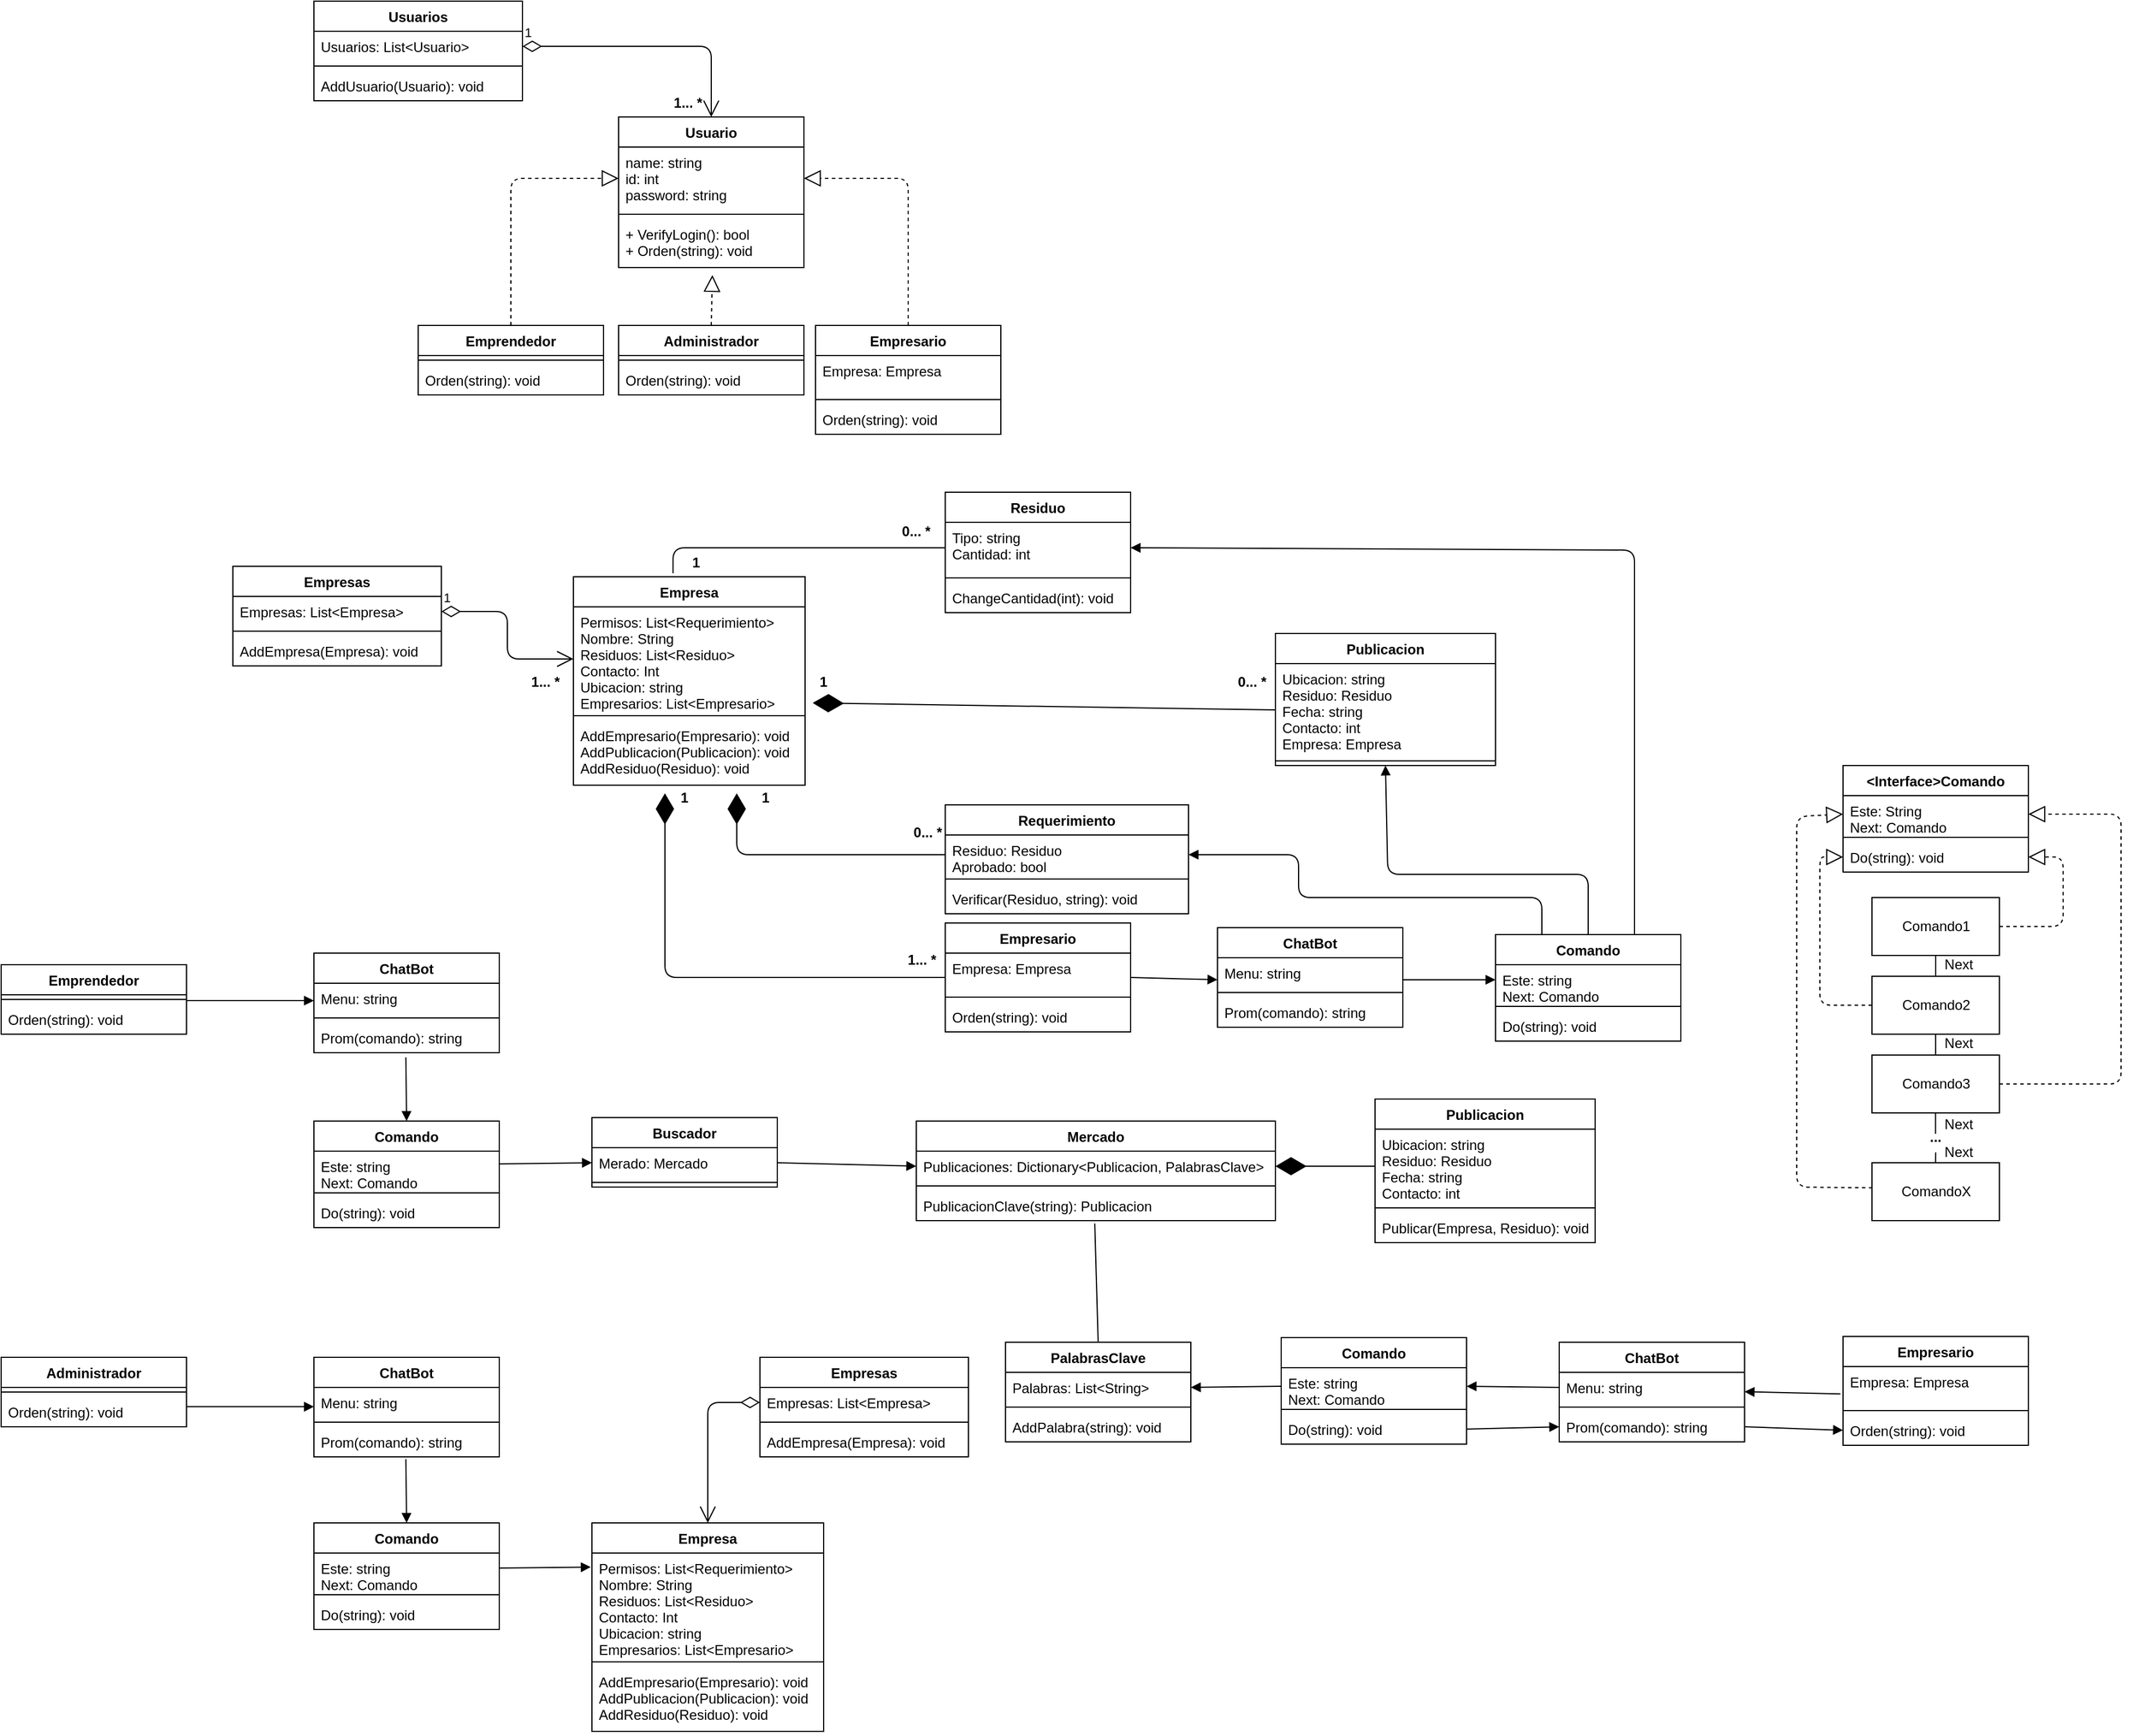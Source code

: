 <mxfile>
    <diagram id="tjDaMrP57I8unziG7F06" name="Page-1">
        <mxGraphModel dx="2770" dy="1593" grid="1" gridSize="10" guides="1" tooltips="1" connect="1" arrows="1" fold="1" page="1" pageScale="1" pageWidth="827" pageHeight="1169" math="0" shadow="0">
            <root>
                <mxCell id="0"/>
                <mxCell id="1" parent="0"/>
                <mxCell id="18" value="Empresa" style="swimlane;fontStyle=1;align=center;verticalAlign=top;childLayout=stackLayout;horizontal=1;startSize=26;horizontalStack=0;resizeParent=1;resizeParentMax=0;resizeLast=0;collapsible=1;marginBottom=0;" parent="1" vertex="1">
                    <mxGeometry x="454" y="523" width="200" height="180" as="geometry"/>
                </mxCell>
                <mxCell id="19" value="Permisos: List&lt;Requerimiento&gt;&#10;Nombre: String&#10;Residuos: List&lt;Residuo&gt;&#10;Contacto: Int&#10;Ubicacion: string&#10;Empresarios: List&lt;Empresario&gt;" style="text;strokeColor=none;fillColor=none;align=left;verticalAlign=top;spacingLeft=4;spacingRight=4;overflow=hidden;rotatable=0;points=[[0,0.5],[1,0.5]];portConstraint=eastwest;" parent="18" vertex="1">
                    <mxGeometry y="26" width="200" height="90" as="geometry"/>
                </mxCell>
                <mxCell id="20" value="" style="line;strokeWidth=1;fillColor=none;align=left;verticalAlign=middle;spacingTop=-1;spacingLeft=3;spacingRight=3;rotatable=0;labelPosition=right;points=[];portConstraint=eastwest;" parent="18" vertex="1">
                    <mxGeometry y="116" width="200" height="8" as="geometry"/>
                </mxCell>
                <mxCell id="21" value="AddEmpresario(Empresario): void&#10;AddPublicacion(Publicacion): void&#10;AddResiduo(Residuo): void" style="text;strokeColor=none;fillColor=none;align=left;verticalAlign=top;spacingLeft=4;spacingRight=4;overflow=hidden;rotatable=0;points=[[0,0.5],[1,0.5]];portConstraint=eastwest;" parent="18" vertex="1">
                    <mxGeometry y="124" width="200" height="56" as="geometry"/>
                </mxCell>
                <mxCell id="42" value="Residuo" style="swimlane;fontStyle=1;align=center;verticalAlign=top;childLayout=stackLayout;horizontal=1;startSize=26;horizontalStack=0;resizeParent=1;resizeParentMax=0;resizeLast=0;collapsible=1;marginBottom=0;" parent="1" vertex="1">
                    <mxGeometry x="775" y="450" width="160" height="104" as="geometry"/>
                </mxCell>
                <mxCell id="43" value="Tipo: string&#10;Cantidad: int" style="text;strokeColor=none;fillColor=none;align=left;verticalAlign=top;spacingLeft=4;spacingRight=4;overflow=hidden;rotatable=0;points=[[0,0.5],[1,0.5]];portConstraint=eastwest;" parent="42" vertex="1">
                    <mxGeometry y="26" width="160" height="44" as="geometry"/>
                </mxCell>
                <mxCell id="44" value="" style="line;strokeWidth=1;fillColor=none;align=left;verticalAlign=middle;spacingTop=-1;spacingLeft=3;spacingRight=3;rotatable=0;labelPosition=right;points=[];portConstraint=eastwest;" parent="42" vertex="1">
                    <mxGeometry y="70" width="160" height="8" as="geometry"/>
                </mxCell>
                <mxCell id="45" value="ChangeCantidad(int): void" style="text;strokeColor=none;fillColor=none;align=left;verticalAlign=top;spacingLeft=4;spacingRight=4;overflow=hidden;rotatable=0;points=[[0,0.5],[1,0.5]];portConstraint=eastwest;" parent="42" vertex="1">
                    <mxGeometry y="78" width="160" height="26" as="geometry"/>
                </mxCell>
                <mxCell id="46" value="Requerimiento" style="swimlane;fontStyle=1;align=center;verticalAlign=top;childLayout=stackLayout;horizontal=1;startSize=26;horizontalStack=0;resizeParent=1;resizeParentMax=0;resizeLast=0;collapsible=1;marginBottom=0;" parent="1" vertex="1">
                    <mxGeometry x="775" y="720" width="210" height="94" as="geometry"/>
                </mxCell>
                <mxCell id="47" value="Residuo: Residuo&#10;Aprobado: bool" style="text;strokeColor=none;fillColor=none;align=left;verticalAlign=top;spacingLeft=4;spacingRight=4;overflow=hidden;rotatable=0;points=[[0,0.5],[1,0.5]];portConstraint=eastwest;" parent="46" vertex="1">
                    <mxGeometry y="26" width="210" height="34" as="geometry"/>
                </mxCell>
                <mxCell id="48" value="" style="line;strokeWidth=1;fillColor=none;align=left;verticalAlign=middle;spacingTop=-1;spacingLeft=3;spacingRight=3;rotatable=0;labelPosition=right;points=[];portConstraint=eastwest;" parent="46" vertex="1">
                    <mxGeometry y="60" width="210" height="8" as="geometry"/>
                </mxCell>
                <mxCell id="49" value="Verificar(Residuo, string): void" style="text;strokeColor=none;fillColor=none;align=left;verticalAlign=top;spacingLeft=4;spacingRight=4;overflow=hidden;rotatable=0;points=[[0,0.5],[1,0.5]];portConstraint=eastwest;" parent="46" vertex="1">
                    <mxGeometry y="68" width="210" height="26" as="geometry"/>
                </mxCell>
                <mxCell id="50" value="Publicacion" style="swimlane;fontStyle=1;align=center;verticalAlign=top;childLayout=stackLayout;horizontal=1;startSize=26;horizontalStack=0;resizeParent=1;resizeParentMax=0;resizeLast=0;collapsible=1;marginBottom=0;" parent="1" vertex="1">
                    <mxGeometry x="1060" y="572" width="190" height="114" as="geometry"/>
                </mxCell>
                <mxCell id="51" value="Ubicacion: string&#10;Residuo: Residuo&#10;Fecha: string&#10;Contacto: int&#10;Empresa: Empresa" style="text;strokeColor=none;fillColor=none;align=left;verticalAlign=top;spacingLeft=4;spacingRight=4;overflow=hidden;rotatable=0;points=[[0,0.5],[1,0.5]];portConstraint=eastwest;" parent="50" vertex="1">
                    <mxGeometry y="26" width="190" height="80" as="geometry"/>
                </mxCell>
                <mxCell id="52" value="" style="line;strokeWidth=1;fillColor=none;align=left;verticalAlign=middle;spacingTop=-1;spacingLeft=3;spacingRight=3;rotatable=0;labelPosition=right;points=[];portConstraint=eastwest;" parent="50" vertex="1">
                    <mxGeometry y="106" width="190" height="8" as="geometry"/>
                </mxCell>
                <mxCell id="116" value="" style="endArrow=diamondThin;endFill=1;endSize=24;html=1;exitX=0;exitY=0.5;exitDx=0;exitDy=0;entryX=1.033;entryY=0.922;entryDx=0;entryDy=0;entryPerimeter=0;" parent="1" source="51" edge="1" target="19">
                    <mxGeometry width="160" relative="1" as="geometry">
                        <mxPoint x="380" y="720" as="sourcePoint"/>
                        <mxPoint x="650" y="632" as="targetPoint"/>
                    </mxGeometry>
                </mxCell>
                <mxCell id="120" value="0... *" style="text;align=center;fontStyle=1;verticalAlign=middle;spacingLeft=3;spacingRight=3;strokeColor=none;rotatable=0;points=[[0,0.5],[1,0.5]];portConstraint=eastwest;" parent="1" vertex="1">
                    <mxGeometry x="710" y="470" width="80" height="26" as="geometry"/>
                </mxCell>
                <mxCell id="123" value="" style="endArrow=diamondThin;endFill=1;endSize=24;html=1;exitX=0;exitY=0.5;exitDx=0;exitDy=0;" parent="1" edge="1">
                    <mxGeometry width="160" relative="1" as="geometry">
                        <mxPoint x="775" y="869" as="sourcePoint"/>
                        <mxPoint x="533" y="710" as="targetPoint"/>
                        <Array as="points">
                            <mxPoint x="533" y="869"/>
                        </Array>
                    </mxGeometry>
                </mxCell>
                <mxCell id="124" value="1... *" style="text;align=center;fontStyle=1;verticalAlign=middle;spacingLeft=3;spacingRight=3;strokeColor=none;rotatable=0;points=[[0,0.5],[1,0.5]];portConstraint=eastwest;" parent="1" vertex="1">
                    <mxGeometry x="715" y="840" width="80" height="26" as="geometry"/>
                </mxCell>
                <mxCell id="125" value="1" style="text;align=center;fontStyle=1;verticalAlign=middle;spacingLeft=3;spacingRight=3;strokeColor=none;rotatable=0;points=[[0,0.5],[1,0.5]];portConstraint=eastwest;" parent="1" vertex="1">
                    <mxGeometry x="510" y="700" width="80" height="26" as="geometry"/>
                </mxCell>
                <mxCell id="127" value="" style="endArrow=diamondThin;endFill=1;endSize=24;html=1;exitX=0;exitY=0.5;exitDx=0;exitDy=0;" parent="1" source="47" edge="1">
                    <mxGeometry width="160" relative="1" as="geometry">
                        <mxPoint x="762.5" y="766.58" as="sourcePoint"/>
                        <mxPoint x="595" y="710" as="targetPoint"/>
                        <Array as="points">
                            <mxPoint x="595" y="763"/>
                        </Array>
                    </mxGeometry>
                </mxCell>
                <mxCell id="129" value="1" style="text;align=center;fontStyle=1;verticalAlign=middle;spacingLeft=3;spacingRight=3;strokeColor=none;rotatable=0;points=[[0,0.5],[1,0.5]];portConstraint=eastwest;" parent="1" vertex="1">
                    <mxGeometry x="630" y="600" width="80" height="26" as="geometry"/>
                </mxCell>
                <mxCell id="130" value="1" style="text;align=center;fontStyle=1;verticalAlign=middle;spacingLeft=3;spacingRight=3;strokeColor=none;rotatable=0;points=[[0,0.5],[1,0.5]];portConstraint=eastwest;" parent="1" vertex="1">
                    <mxGeometry x="580" y="700" width="80" height="26" as="geometry"/>
                </mxCell>
                <mxCell id="131" value="0... *" style="text;align=center;fontStyle=1;verticalAlign=middle;spacingLeft=3;spacingRight=3;strokeColor=none;rotatable=0;points=[[0,0.5],[1,0.5]];portConstraint=eastwest;" parent="1" vertex="1">
                    <mxGeometry x="1000" y="600" width="80" height="26" as="geometry"/>
                </mxCell>
                <mxCell id="132" value="0... *" style="text;align=center;fontStyle=1;verticalAlign=middle;spacingLeft=3;spacingRight=3;strokeColor=none;rotatable=0;points=[[0,0.5],[1,0.5]];portConstraint=eastwest;" parent="1" vertex="1">
                    <mxGeometry x="720" y="730" width="80" height="26" as="geometry"/>
                </mxCell>
                <mxCell id="133" value="" style="endArrow=none;html=1;entryX=0;entryY=0.5;entryDx=0;entryDy=0;" parent="1" target="43" edge="1">
                    <mxGeometry width="50" height="50" relative="1" as="geometry">
                        <mxPoint x="540" y="520" as="sourcePoint"/>
                        <mxPoint x="600" y="500" as="targetPoint"/>
                        <Array as="points">
                            <mxPoint x="540" y="498"/>
                        </Array>
                    </mxGeometry>
                </mxCell>
                <mxCell id="134" value="1" style="text;align=center;fontStyle=1;verticalAlign=middle;spacingLeft=3;spacingRight=3;strokeColor=none;rotatable=0;points=[[0,0.5],[1,0.5]];portConstraint=eastwest;" parent="1" vertex="1">
                    <mxGeometry x="520" y="497" width="80" height="26" as="geometry"/>
                </mxCell>
                <mxCell id="135" value="Usuario" style="swimlane;fontStyle=1;align=center;verticalAlign=top;childLayout=stackLayout;horizontal=1;startSize=26;horizontalStack=0;resizeParent=1;resizeParentMax=0;resizeLast=0;collapsible=1;marginBottom=0;" parent="1" vertex="1">
                    <mxGeometry x="493" y="126" width="160" height="130" as="geometry"/>
                </mxCell>
                <mxCell id="136" value="name: string&#10;id: int&#10;password: string&#10;" style="text;strokeColor=none;fillColor=none;align=left;verticalAlign=top;spacingLeft=4;spacingRight=4;overflow=hidden;rotatable=0;points=[[0,0.5],[1,0.5]];portConstraint=eastwest;" parent="135" vertex="1">
                    <mxGeometry y="26" width="160" height="54" as="geometry"/>
                </mxCell>
                <mxCell id="137" value="" style="line;strokeWidth=1;fillColor=none;align=left;verticalAlign=middle;spacingTop=-1;spacingLeft=3;spacingRight=3;rotatable=0;labelPosition=right;points=[];portConstraint=eastwest;" parent="135" vertex="1">
                    <mxGeometry y="80" width="160" height="8" as="geometry"/>
                </mxCell>
                <mxCell id="138" value="+ VerifyLogin(): bool&#10;+ Orden(string): void" style="text;strokeColor=none;fillColor=none;align=left;verticalAlign=top;spacingLeft=4;spacingRight=4;overflow=hidden;rotatable=0;points=[[0,0.5],[1,0.5]];portConstraint=eastwest;" parent="135" vertex="1">
                    <mxGeometry y="88" width="160" height="42" as="geometry"/>
                </mxCell>
                <mxCell id="147" value="" style="html=1;verticalAlign=bottom;endArrow=block;entryX=0;entryY=0.5;entryDx=0;entryDy=0;" parent="1" target="149" edge="1">
                    <mxGeometry width="80" relative="1" as="geometry">
                        <mxPoint x="390" y="1030" as="sourcePoint"/>
                        <mxPoint x="470" y="1030" as="targetPoint"/>
                    </mxGeometry>
                </mxCell>
                <mxCell id="148" value="Buscador" style="swimlane;fontStyle=1;align=center;verticalAlign=top;childLayout=stackLayout;horizontal=1;startSize=26;horizontalStack=0;resizeParent=1;resizeParentMax=0;resizeLast=0;collapsible=1;marginBottom=0;" parent="1" vertex="1">
                    <mxGeometry x="470" y="990" width="160" height="60" as="geometry"/>
                </mxCell>
                <mxCell id="149" value="Merado: Mercado" style="text;strokeColor=none;fillColor=none;align=left;verticalAlign=top;spacingLeft=4;spacingRight=4;overflow=hidden;rotatable=0;points=[[0,0.5],[1,0.5]];portConstraint=eastwest;" parent="148" vertex="1">
                    <mxGeometry y="26" width="160" height="26" as="geometry"/>
                </mxCell>
                <mxCell id="150" value="" style="line;strokeWidth=1;fillColor=none;align=left;verticalAlign=middle;spacingTop=-1;spacingLeft=3;spacingRight=3;rotatable=0;labelPosition=right;points=[];portConstraint=eastwest;" parent="148" vertex="1">
                    <mxGeometry y="52" width="160" height="8" as="geometry"/>
                </mxCell>
                <mxCell id="152" value="Mercado" style="swimlane;fontStyle=1;align=center;verticalAlign=top;childLayout=stackLayout;horizontal=1;startSize=26;horizontalStack=0;resizeParent=1;resizeParentMax=0;resizeLast=0;collapsible=1;marginBottom=0;" parent="1" vertex="1">
                    <mxGeometry x="750" y="993" width="310" height="86" as="geometry"/>
                </mxCell>
                <mxCell id="153" value="Publicaciones: Dictionary&lt;Publicacion, PalabrasClave&gt;" style="text;strokeColor=none;fillColor=none;align=left;verticalAlign=top;spacingLeft=4;spacingRight=4;overflow=hidden;rotatable=0;points=[[0,0.5],[1,0.5]];portConstraint=eastwest;" parent="152" vertex="1">
                    <mxGeometry y="26" width="310" height="26" as="geometry"/>
                </mxCell>
                <mxCell id="154" value="" style="line;strokeWidth=1;fillColor=none;align=left;verticalAlign=middle;spacingTop=-1;spacingLeft=3;spacingRight=3;rotatable=0;labelPosition=right;points=[];portConstraint=eastwest;" parent="152" vertex="1">
                    <mxGeometry y="52" width="310" height="8" as="geometry"/>
                </mxCell>
                <mxCell id="155" value="PublicacionClave(string): Publicacion" style="text;strokeColor=none;fillColor=none;align=left;verticalAlign=top;spacingLeft=4;spacingRight=4;overflow=hidden;rotatable=0;points=[[0,0.5],[1,0.5]];portConstraint=eastwest;" parent="152" vertex="1">
                    <mxGeometry y="60" width="310" height="26" as="geometry"/>
                </mxCell>
                <mxCell id="182" value="PalabrasClave" style="swimlane;fontStyle=1;align=center;verticalAlign=top;childLayout=stackLayout;horizontal=1;startSize=26;horizontalStack=0;resizeParent=1;resizeParentMax=0;resizeLast=0;collapsible=1;marginBottom=0;" parent="1" vertex="1">
                    <mxGeometry x="827" y="1184" width="160" height="86" as="geometry"/>
                </mxCell>
                <mxCell id="183" value="Palabras: List&lt;String&gt;" style="text;strokeColor=none;fillColor=none;align=left;verticalAlign=top;spacingLeft=4;spacingRight=4;overflow=hidden;rotatable=0;points=[[0,0.5],[1,0.5]];portConstraint=eastwest;" parent="182" vertex="1">
                    <mxGeometry y="26" width="160" height="26" as="geometry"/>
                </mxCell>
                <mxCell id="184" value="" style="line;strokeWidth=1;fillColor=none;align=left;verticalAlign=middle;spacingTop=-1;spacingLeft=3;spacingRight=3;rotatable=0;labelPosition=right;points=[];portConstraint=eastwest;" parent="182" vertex="1">
                    <mxGeometry y="52" width="160" height="8" as="geometry"/>
                </mxCell>
                <mxCell id="185" value="AddPalabra(string): void" style="text;strokeColor=none;fillColor=none;align=left;verticalAlign=top;spacingLeft=4;spacingRight=4;overflow=hidden;rotatable=0;points=[[0,0.5],[1,0.5]];portConstraint=eastwest;" parent="182" vertex="1">
                    <mxGeometry y="60" width="160" height="26" as="geometry"/>
                </mxCell>
                <mxCell id="186" value="Empresas" style="swimlane;fontStyle=1;align=center;verticalAlign=top;childLayout=stackLayout;horizontal=1;startSize=26;horizontalStack=0;resizeParent=1;resizeParentMax=0;resizeLast=0;collapsible=1;marginBottom=0;" parent="1" vertex="1">
                    <mxGeometry x="160" y="514" width="180" height="86" as="geometry"/>
                </mxCell>
                <mxCell id="187" value="Empresas: List&lt;Empresa&gt;" style="text;strokeColor=none;fillColor=none;align=left;verticalAlign=top;spacingLeft=4;spacingRight=4;overflow=hidden;rotatable=0;points=[[0,0.5],[1,0.5]];portConstraint=eastwest;" parent="186" vertex="1">
                    <mxGeometry y="26" width="180" height="26" as="geometry"/>
                </mxCell>
                <mxCell id="188" value="" style="line;strokeWidth=1;fillColor=none;align=left;verticalAlign=middle;spacingTop=-1;spacingLeft=3;spacingRight=3;rotatable=0;labelPosition=right;points=[];portConstraint=eastwest;" parent="186" vertex="1">
                    <mxGeometry y="52" width="180" height="8" as="geometry"/>
                </mxCell>
                <mxCell id="189" value="AddEmpresa(Empresa): void" style="text;strokeColor=none;fillColor=none;align=left;verticalAlign=top;spacingLeft=4;spacingRight=4;overflow=hidden;rotatable=0;points=[[0,0.5],[1,0.5]];portConstraint=eastwest;" parent="186" vertex="1">
                    <mxGeometry y="60" width="180" height="26" as="geometry"/>
                </mxCell>
                <mxCell id="190" value="" style="html=1;verticalAlign=bottom;endArrow=block;exitX=0.5;exitY=0;exitDx=0;exitDy=0;entryX=0.5;entryY=1;entryDx=0;entryDy=0;" parent="1" target="50" edge="1">
                    <mxGeometry width="80" relative="1" as="geometry">
                        <mxPoint x="1330" y="832" as="sourcePoint"/>
                        <mxPoint x="1157.09" y="700.99" as="targetPoint"/>
                        <Array as="points">
                            <mxPoint x="1330" y="780"/>
                            <mxPoint x="1157" y="780"/>
                        </Array>
                    </mxGeometry>
                </mxCell>
                <mxCell id="191" value="" style="html=1;verticalAlign=bottom;endArrow=block;exitX=1;exitY=0.5;exitDx=0;exitDy=0;entryX=0;entryY=0.5;entryDx=0;entryDy=0;" parent="1" edge="1">
                    <mxGeometry width="80" relative="1" as="geometry">
                        <mxPoint x="1170" y="871" as="sourcePoint"/>
                        <mxPoint x="1250" y="871" as="targetPoint"/>
                    </mxGeometry>
                </mxCell>
                <mxCell id="192" value="" style="html=1;verticalAlign=bottom;endArrow=block;exitX=1;exitY=0.5;exitDx=0;exitDy=0;entryX=0;entryY=0.5;entryDx=0;entryDy=0;" parent="1" edge="1">
                    <mxGeometry width="80" relative="1" as="geometry">
                        <mxPoint x="935.0" y="869" as="sourcePoint"/>
                        <mxPoint x="1010" y="871" as="targetPoint"/>
                    </mxGeometry>
                </mxCell>
                <mxCell id="193" value="" style="html=1;verticalAlign=bottom;endArrow=block;entryX=1;entryY=0.5;entryDx=0;entryDy=0;exitX=0.75;exitY=0;exitDx=0;exitDy=0;" parent="1" target="43" edge="1">
                    <mxGeometry width="80" relative="1" as="geometry">
                        <mxPoint x="1370" y="832" as="sourcePoint"/>
                        <mxPoint x="1040" y="480" as="targetPoint"/>
                        <Array as="points">
                            <mxPoint x="1370" y="500"/>
                        </Array>
                    </mxGeometry>
                </mxCell>
                <mxCell id="194" value="" style="html=1;verticalAlign=bottom;endArrow=block;entryX=0;entryY=0.5;entryDx=0;entryDy=0;exitX=1;exitY=0.5;exitDx=0;exitDy=0;" parent="1" source="149" target="153" edge="1">
                    <mxGeometry x="-0.08" y="17" width="80" relative="1" as="geometry">
                        <mxPoint x="550" y="1130" as="sourcePoint"/>
                        <mxPoint x="630" y="1130" as="targetPoint"/>
                        <mxPoint as="offset"/>
                    </mxGeometry>
                </mxCell>
                <mxCell id="198" value="" style="html=1;verticalAlign=bottom;endArrow=block;exitX=1;exitY=0.5;exitDx=0;exitDy=0;entryX=0;entryY=0.5;entryDx=0;entryDy=0;" parent="1" edge="1">
                    <mxGeometry width="80" relative="1" as="geometry">
                        <mxPoint x="120.0" y="889" as="sourcePoint"/>
                        <mxPoint x="230" y="889" as="targetPoint"/>
                    </mxGeometry>
                </mxCell>
                <mxCell id="199" value="" style="html=1;verticalAlign=bottom;endArrow=block;entryX=0.5;entryY=0;entryDx=0;entryDy=0;exitX=0.496;exitY=1.077;exitDx=0;exitDy=0;exitPerimeter=0;" parent="1" edge="1">
                    <mxGeometry width="80" relative="1" as="geometry">
                        <mxPoint x="309.36" y="938.002" as="sourcePoint"/>
                        <mxPoint x="310" y="993" as="targetPoint"/>
                    </mxGeometry>
                </mxCell>
                <mxCell id="201" value="" style="endArrow=none;html=1;entryX=0.497;entryY=1.095;entryDx=0;entryDy=0;entryPerimeter=0;exitX=0.5;exitY=0;exitDx=0;exitDy=0;" parent="1" source="182" target="155" edge="1">
                    <mxGeometry width="50" height="50" relative="1" as="geometry">
                        <mxPoint x="810" y="1160" as="sourcePoint"/>
                        <mxPoint x="860" y="1110" as="targetPoint"/>
                    </mxGeometry>
                </mxCell>
                <mxCell id="206" value="ChatBot" style="swimlane;fontStyle=1;align=center;verticalAlign=top;childLayout=stackLayout;horizontal=1;startSize=26;horizontalStack=0;resizeParent=1;resizeParentMax=0;resizeLast=0;collapsible=1;marginBottom=0;" parent="1" vertex="1">
                    <mxGeometry x="1305" y="1184" width="160" height="86" as="geometry"/>
                </mxCell>
                <mxCell id="207" value="Menu: string" style="text;strokeColor=none;fillColor=none;align=left;verticalAlign=top;spacingLeft=4;spacingRight=4;overflow=hidden;rotatable=0;points=[[0,0.5],[1,0.5]];portConstraint=eastwest;" parent="206" vertex="1">
                    <mxGeometry y="26" width="160" height="26" as="geometry"/>
                </mxCell>
                <mxCell id="208" value="" style="line;strokeWidth=1;fillColor=none;align=left;verticalAlign=middle;spacingTop=-1;spacingLeft=3;spacingRight=3;rotatable=0;labelPosition=right;points=[];portConstraint=eastwest;" parent="206" vertex="1">
                    <mxGeometry y="52" width="160" height="8" as="geometry"/>
                </mxCell>
                <mxCell id="209" value="Prom(comando): string" style="text;strokeColor=none;fillColor=none;align=left;verticalAlign=top;spacingLeft=4;spacingRight=4;overflow=hidden;rotatable=0;points=[[0,0.5],[1,0.5]];portConstraint=eastwest;" parent="206" vertex="1">
                    <mxGeometry y="60" width="160" height="26" as="geometry"/>
                </mxCell>
                <mxCell id="210" value="Comando" style="swimlane;fontStyle=1;align=center;verticalAlign=top;childLayout=stackLayout;horizontal=1;startSize=26;horizontalStack=0;resizeParent=1;resizeParentMax=0;resizeLast=0;collapsible=1;marginBottom=0;" parent="1" vertex="1">
                    <mxGeometry x="1065" y="1180" width="160" height="92" as="geometry"/>
                </mxCell>
                <mxCell id="211" value="Este: string&#10;Next: Comando" style="text;strokeColor=none;fillColor=none;align=left;verticalAlign=top;spacingLeft=4;spacingRight=4;overflow=hidden;rotatable=0;points=[[0,0.5],[1,0.5]];portConstraint=eastwest;" parent="210" vertex="1">
                    <mxGeometry y="26" width="160" height="32" as="geometry"/>
                </mxCell>
                <mxCell id="212" value="" style="line;strokeWidth=1;fillColor=none;align=left;verticalAlign=middle;spacingTop=-1;spacingLeft=3;spacingRight=3;rotatable=0;labelPosition=right;points=[];portConstraint=eastwest;" parent="210" vertex="1">
                    <mxGeometry y="58" width="160" height="8" as="geometry"/>
                </mxCell>
                <mxCell id="213" value="Do(string): void" style="text;strokeColor=none;fillColor=none;align=left;verticalAlign=top;spacingLeft=4;spacingRight=4;overflow=hidden;rotatable=0;points=[[0,0.5],[1,0.5]];portConstraint=eastwest;" parent="210" vertex="1">
                    <mxGeometry y="66" width="160" height="26" as="geometry"/>
                </mxCell>
                <mxCell id="214" value="" style="html=1;verticalAlign=bottom;endArrow=block;entryX=1;entryY=0.5;entryDx=0;entryDy=0;exitX=0;exitY=0.5;exitDx=0;exitDy=0;" parent="1" target="183" edge="1" source="211">
                    <mxGeometry width="80" relative="1" as="geometry">
                        <mxPoint x="1055" y="1223" as="sourcePoint"/>
                        <mxPoint x="1225" y="1080" as="targetPoint"/>
                    </mxGeometry>
                </mxCell>
                <mxCell id="215" value="Publicacion" style="swimlane;fontStyle=1;align=center;verticalAlign=top;childLayout=stackLayout;horizontal=1;startSize=26;horizontalStack=0;resizeParent=1;resizeParentMax=0;resizeLast=0;collapsible=1;marginBottom=0;" parent="1" vertex="1">
                    <mxGeometry x="1146" y="974" width="190" height="124" as="geometry"/>
                </mxCell>
                <mxCell id="216" value="Ubicacion: string&#10;Residuo: Residuo&#10;Fecha: string&#10;Contacto: int" style="text;strokeColor=none;fillColor=none;align=left;verticalAlign=top;spacingLeft=4;spacingRight=4;overflow=hidden;rotatable=0;points=[[0,0.5],[1,0.5]];portConstraint=eastwest;" parent="215" vertex="1">
                    <mxGeometry y="26" width="190" height="64" as="geometry"/>
                </mxCell>
                <mxCell id="217" value="" style="line;strokeWidth=1;fillColor=none;align=left;verticalAlign=middle;spacingTop=-1;spacingLeft=3;spacingRight=3;rotatable=0;labelPosition=right;points=[];portConstraint=eastwest;" parent="215" vertex="1">
                    <mxGeometry y="90" width="190" height="8" as="geometry"/>
                </mxCell>
                <mxCell id="218" value="Publicar(Empresa, Residuo): void" style="text;strokeColor=none;fillColor=none;align=left;verticalAlign=top;spacingLeft=4;spacingRight=4;overflow=hidden;rotatable=0;points=[[0,0.5],[1,0.5]];portConstraint=eastwest;" parent="215" vertex="1">
                    <mxGeometry y="98" width="190" height="26" as="geometry"/>
                </mxCell>
                <mxCell id="220" value="" style="endArrow=diamondThin;endFill=1;endSize=24;html=1;entryX=1;entryY=0.5;entryDx=0;entryDy=0;" parent="1" source="216" target="153" edge="1">
                    <mxGeometry width="160" relative="1" as="geometry">
                        <mxPoint x="1790" y="1072" as="sourcePoint"/>
                        <mxPoint x="1380" y="1072" as="targetPoint"/>
                    </mxGeometry>
                </mxCell>
                <mxCell id="223" value="" style="html=1;verticalAlign=bottom;endArrow=block;entryX=1;entryY=0.5;entryDx=0;entryDy=0;exitX=-0.014;exitY=0.696;exitDx=0;exitDy=0;exitPerimeter=0;" edge="1" parent="1" source="280">
                    <mxGeometry x="-0.067" y="23" width="80" relative="1" as="geometry">
                        <mxPoint x="1540" y="1226.71" as="sourcePoint"/>
                        <mxPoint x="1465" y="1226.71" as="targetPoint"/>
                        <mxPoint as="offset"/>
                    </mxGeometry>
                </mxCell>
                <mxCell id="224" value="Empresario" style="swimlane;fontStyle=1;align=center;verticalAlign=top;childLayout=stackLayout;horizontal=1;startSize=26;horizontalStack=0;resizeParent=1;resizeParentMax=0;resizeLast=0;collapsible=1;marginBottom=0;" vertex="1" parent="1">
                    <mxGeometry x="663" y="306" width="160" height="94" as="geometry">
                        <mxRectangle x="775" y="826" width="100" height="26" as="alternateBounds"/>
                    </mxGeometry>
                </mxCell>
                <mxCell id="225" value="Empresa: Empresa" style="text;strokeColor=none;fillColor=none;align=left;verticalAlign=top;spacingLeft=4;spacingRight=4;overflow=hidden;rotatable=0;points=[[0,0.5],[1,0.5]];portConstraint=eastwest;" vertex="1" parent="224">
                    <mxGeometry y="26" width="160" height="34" as="geometry"/>
                </mxCell>
                <mxCell id="226" value="" style="line;strokeWidth=1;fillColor=none;align=left;verticalAlign=middle;spacingTop=-1;spacingLeft=3;spacingRight=3;rotatable=0;labelPosition=right;points=[];portConstraint=eastwest;" vertex="1" parent="224">
                    <mxGeometry y="60" width="160" height="8" as="geometry"/>
                </mxCell>
                <mxCell id="227" value="Orden(string): void" style="text;strokeColor=none;fillColor=none;align=left;verticalAlign=top;spacingLeft=4;spacingRight=4;overflow=hidden;rotatable=0;points=[[0,0.5],[1,0.5]];portConstraint=eastwest;" vertex="1" parent="224">
                    <mxGeometry y="68" width="160" height="26" as="geometry"/>
                </mxCell>
                <mxCell id="228" value="Emprendedor" style="swimlane;fontStyle=1;align=center;verticalAlign=top;childLayout=stackLayout;horizontal=1;startSize=26;horizontalStack=0;resizeParent=1;resizeParentMax=0;resizeLast=0;collapsible=1;marginBottom=0;" vertex="1" parent="1">
                    <mxGeometry x="320" y="306" width="160" height="60" as="geometry"/>
                </mxCell>
                <mxCell id="230" value="" style="line;strokeWidth=1;fillColor=none;align=left;verticalAlign=middle;spacingTop=-1;spacingLeft=3;spacingRight=3;rotatable=0;labelPosition=right;points=[];portConstraint=eastwest;" vertex="1" parent="228">
                    <mxGeometry y="26" width="160" height="8" as="geometry"/>
                </mxCell>
                <mxCell id="231" value="Orden(string): void" style="text;strokeColor=none;fillColor=none;align=left;verticalAlign=top;spacingLeft=4;spacingRight=4;overflow=hidden;rotatable=0;points=[[0,0.5],[1,0.5]];portConstraint=eastwest;" vertex="1" parent="228">
                    <mxGeometry y="34" width="160" height="26" as="geometry"/>
                </mxCell>
                <mxCell id="232" value="Administrador" style="swimlane;fontStyle=1;align=center;verticalAlign=top;childLayout=stackLayout;horizontal=1;startSize=26;horizontalStack=0;resizeParent=1;resizeParentMax=0;resizeLast=0;collapsible=1;marginBottom=0;" vertex="1" parent="1">
                    <mxGeometry x="493" y="306" width="160" height="60" as="geometry"/>
                </mxCell>
                <mxCell id="234" value="" style="line;strokeWidth=1;fillColor=none;align=left;verticalAlign=middle;spacingTop=-1;spacingLeft=3;spacingRight=3;rotatable=0;labelPosition=right;points=[];portConstraint=eastwest;" vertex="1" parent="232">
                    <mxGeometry y="26" width="160" height="8" as="geometry"/>
                </mxCell>
                <mxCell id="235" value="Orden(string): void" style="text;strokeColor=none;fillColor=none;align=left;verticalAlign=top;spacingLeft=4;spacingRight=4;overflow=hidden;rotatable=0;points=[[0,0.5],[1,0.5]];portConstraint=eastwest;" vertex="1" parent="232">
                    <mxGeometry y="34" width="160" height="26" as="geometry"/>
                </mxCell>
                <mxCell id="236" value="" style="endArrow=block;dashed=1;endFill=0;endSize=12;html=1;entryX=0.506;entryY=1.154;entryDx=0;entryDy=0;entryPerimeter=0;exitX=0.5;exitY=0;exitDx=0;exitDy=0;" edge="1" parent="1" source="232" target="138">
                    <mxGeometry width="160" relative="1" as="geometry">
                        <mxPoint x="293" y="496" as="sourcePoint"/>
                        <mxPoint x="453" y="496" as="targetPoint"/>
                    </mxGeometry>
                </mxCell>
                <mxCell id="237" value="" style="endArrow=block;dashed=1;endFill=0;endSize=12;html=1;entryX=0;entryY=0.5;entryDx=0;entryDy=0;exitX=0.5;exitY=0;exitDx=0;exitDy=0;" edge="1" parent="1" source="228" target="136">
                    <mxGeometry width="160" relative="1" as="geometry">
                        <mxPoint x="363" y="496" as="sourcePoint"/>
                        <mxPoint x="523" y="496" as="targetPoint"/>
                        <Array as="points">
                            <mxPoint x="400" y="179"/>
                        </Array>
                    </mxGeometry>
                </mxCell>
                <mxCell id="238" value="" style="endArrow=block;dashed=1;endFill=0;endSize=12;html=1;exitX=0.5;exitY=0;exitDx=0;exitDy=0;entryX=1;entryY=0.5;entryDx=0;entryDy=0;" edge="1" parent="1" source="224" target="136">
                    <mxGeometry width="160" relative="1" as="geometry">
                        <mxPoint x="373" y="486" as="sourcePoint"/>
                        <mxPoint x="573" y="256" as="targetPoint"/>
                        <Array as="points">
                            <mxPoint x="743" y="179"/>
                        </Array>
                    </mxGeometry>
                </mxCell>
                <mxCell id="239" value="Usuarios" style="swimlane;fontStyle=1;align=center;verticalAlign=top;childLayout=stackLayout;horizontal=1;startSize=26;horizontalStack=0;resizeParent=1;resizeParentMax=0;resizeLast=0;collapsible=1;marginBottom=0;" vertex="1" parent="1">
                    <mxGeometry x="230" y="26" width="180" height="86" as="geometry"/>
                </mxCell>
                <mxCell id="240" value="Usuarios: List&lt;Usuario&gt;" style="text;strokeColor=none;fillColor=none;align=left;verticalAlign=top;spacingLeft=4;spacingRight=4;overflow=hidden;rotatable=0;points=[[0,0.5],[1,0.5]];portConstraint=eastwest;" vertex="1" parent="239">
                    <mxGeometry y="26" width="180" height="26" as="geometry"/>
                </mxCell>
                <mxCell id="241" value="" style="line;strokeWidth=1;fillColor=none;align=left;verticalAlign=middle;spacingTop=-1;spacingLeft=3;spacingRight=3;rotatable=0;labelPosition=right;points=[];portConstraint=eastwest;" vertex="1" parent="239">
                    <mxGeometry y="52" width="180" height="8" as="geometry"/>
                </mxCell>
                <mxCell id="242" value="AddUsuario(Usuario): void" style="text;strokeColor=none;fillColor=none;align=left;verticalAlign=top;spacingLeft=4;spacingRight=4;overflow=hidden;rotatable=0;points=[[0,0.5],[1,0.5]];portConstraint=eastwest;" vertex="1" parent="239">
                    <mxGeometry y="60" width="180" height="26" as="geometry"/>
                </mxCell>
                <mxCell id="244" value="" style="html=1;verticalAlign=bottom;endArrow=block;entryX=1;entryY=0.5;entryDx=0;entryDy=0;exitX=0;exitY=0.5;exitDx=0;exitDy=0;" edge="1" parent="1" source="207" target="211">
                    <mxGeometry width="80" relative="1" as="geometry">
                        <mxPoint x="1255" y="1300" as="sourcePoint"/>
                        <mxPoint x="1335" y="1300" as="targetPoint"/>
                    </mxGeometry>
                </mxCell>
                <mxCell id="245" value="" style="html=1;verticalAlign=bottom;endArrow=block;exitX=1;exitY=0.5;exitDx=0;exitDy=0;entryX=0;entryY=0.5;entryDx=0;entryDy=0;" edge="1" parent="1" source="213" target="209">
                    <mxGeometry width="80" relative="1" as="geometry">
                        <mxPoint x="1205" y="1310" as="sourcePoint"/>
                        <mxPoint x="1285" y="1310" as="targetPoint"/>
                    </mxGeometry>
                </mxCell>
                <mxCell id="246" value="&lt;Interface&gt;Comando" style="swimlane;fontStyle=1;align=center;verticalAlign=top;childLayout=stackLayout;horizontal=1;startSize=26;horizontalStack=0;resizeParent=1;resizeParentMax=0;resizeLast=0;collapsible=1;marginBottom=0;" vertex="1" parent="1">
                    <mxGeometry x="1550" y="686" width="160" height="92" as="geometry"/>
                </mxCell>
                <mxCell id="247" value="Este: String&#10;Next: Comando" style="text;strokeColor=none;fillColor=none;align=left;verticalAlign=top;spacingLeft=4;spacingRight=4;overflow=hidden;rotatable=0;points=[[0,0.5],[1,0.5]];portConstraint=eastwest;" vertex="1" parent="246">
                    <mxGeometry y="26" width="160" height="32" as="geometry"/>
                </mxCell>
                <mxCell id="248" value="" style="line;strokeWidth=1;fillColor=none;align=left;verticalAlign=middle;spacingTop=-1;spacingLeft=3;spacingRight=3;rotatable=0;labelPosition=right;points=[];portConstraint=eastwest;" vertex="1" parent="246">
                    <mxGeometry y="58" width="160" height="8" as="geometry"/>
                </mxCell>
                <mxCell id="249" value="Do(string): void" style="text;strokeColor=none;fillColor=none;align=left;verticalAlign=top;spacingLeft=4;spacingRight=4;overflow=hidden;rotatable=0;points=[[0,0.5],[1,0.5]];portConstraint=eastwest;" vertex="1" parent="246">
                    <mxGeometry y="66" width="160" height="26" as="geometry"/>
                </mxCell>
                <mxCell id="254" value="Comando1" style="html=1;" vertex="1" parent="1">
                    <mxGeometry x="1575" y="800" width="110" height="50" as="geometry"/>
                </mxCell>
                <mxCell id="255" value="Comando2" style="html=1;" vertex="1" parent="1">
                    <mxGeometry x="1575" y="868" width="110" height="50" as="geometry"/>
                </mxCell>
                <mxCell id="256" value="Comando3" style="html=1;" vertex="1" parent="1">
                    <mxGeometry x="1575" y="936" width="110" height="50" as="geometry"/>
                </mxCell>
                <mxCell id="257" value="..." style="text;align=center;fontStyle=1;verticalAlign=middle;spacingLeft=3;spacingRight=3;strokeColor=none;rotatable=0;points=[[0,0.5],[1,0.5]];portConstraint=eastwest;" vertex="1" parent="1">
                    <mxGeometry x="1590" y="993" width="80" height="26" as="geometry"/>
                </mxCell>
                <mxCell id="258" value="ComandoX" style="html=1;" vertex="1" parent="1">
                    <mxGeometry x="1575" y="1029" width="110" height="50" as="geometry"/>
                </mxCell>
                <mxCell id="259" value="" style="endArrow=block;dashed=1;endFill=0;endSize=12;html=1;entryX=0;entryY=0.5;entryDx=0;entryDy=0;exitX=0;exitY=0.5;exitDx=0;exitDy=0;" edge="1" parent="1" source="255" target="249">
                    <mxGeometry width="160" relative="1" as="geometry">
                        <mxPoint x="1450" y="980" as="sourcePoint"/>
                        <mxPoint x="1610" y="980" as="targetPoint"/>
                        <Array as="points">
                            <mxPoint x="1530" y="893"/>
                            <mxPoint x="1530" y="765"/>
                        </Array>
                    </mxGeometry>
                </mxCell>
                <mxCell id="260" value="" style="endArrow=block;dashed=1;endFill=0;endSize=12;html=1;entryX=0;entryY=0.5;entryDx=0;entryDy=0;exitX=0.003;exitY=0.433;exitDx=0;exitDy=0;exitPerimeter=0;" edge="1" parent="1" source="258" target="247">
                    <mxGeometry width="160" relative="1" as="geometry">
                        <mxPoint x="1565" y="1058" as="sourcePoint"/>
                        <mxPoint x="1540" y="930" as="targetPoint"/>
                        <Array as="points">
                            <mxPoint x="1510" y="1050"/>
                            <mxPoint x="1510" y="730"/>
                        </Array>
                    </mxGeometry>
                </mxCell>
                <mxCell id="261" value="" style="endArrow=block;dashed=1;endFill=0;endSize=12;html=1;exitX=1;exitY=0.5;exitDx=0;exitDy=0;entryX=1;entryY=0.5;entryDx=0;entryDy=0;" edge="1" parent="1" source="256" target="247">
                    <mxGeometry width="160" relative="1" as="geometry">
                        <mxPoint x="1730" y="890" as="sourcePoint"/>
                        <mxPoint x="1890" y="890" as="targetPoint"/>
                        <Array as="points">
                            <mxPoint x="1790" y="961"/>
                            <mxPoint x="1790" y="728"/>
                        </Array>
                    </mxGeometry>
                </mxCell>
                <mxCell id="262" value="" style="endArrow=block;dashed=1;endFill=0;endSize=12;html=1;exitX=1;exitY=0.5;exitDx=0;exitDy=0;entryX=1;entryY=0.5;entryDx=0;entryDy=0;" edge="1" parent="1" source="254" target="249">
                    <mxGeometry width="160" relative="1" as="geometry">
                        <mxPoint x="1760" y="800" as="sourcePoint"/>
                        <mxPoint x="1920" y="800" as="targetPoint"/>
                        <Array as="points">
                            <mxPoint x="1740" y="825"/>
                            <mxPoint x="1740" y="765"/>
                        </Array>
                    </mxGeometry>
                </mxCell>
                <mxCell id="265" value="1" style="endArrow=open;html=1;endSize=12;startArrow=diamondThin;startSize=14;startFill=0;edgeStyle=orthogonalEdgeStyle;align=left;verticalAlign=bottom;entryX=0;entryY=0.5;entryDx=0;entryDy=0;exitX=1;exitY=0.5;exitDx=0;exitDy=0;" edge="1" parent="1" source="187" target="19">
                    <mxGeometry x="-1" y="3" relative="1" as="geometry">
                        <mxPoint x="240" y="635.41" as="sourcePoint"/>
                        <mxPoint x="430" y="645" as="targetPoint"/>
                    </mxGeometry>
                </mxCell>
                <mxCell id="266" value="1... *" style="text;align=center;fontStyle=1;verticalAlign=middle;spacingLeft=3;spacingRight=3;strokeColor=none;rotatable=0;points=[[0,0.5],[1,0.5]];portConstraint=eastwest;" vertex="1" parent="1">
                    <mxGeometry x="390" y="600" width="80" height="26" as="geometry"/>
                </mxCell>
                <mxCell id="270" value="1" style="endArrow=open;html=1;endSize=12;startArrow=diamondThin;startSize=14;startFill=0;edgeStyle=orthogonalEdgeStyle;align=left;verticalAlign=bottom;exitX=1;exitY=0.5;exitDx=0;exitDy=0;entryX=0.5;entryY=0;entryDx=0;entryDy=0;" edge="1" parent="1" source="240" target="135">
                    <mxGeometry x="-1" y="3" relative="1" as="geometry">
                        <mxPoint x="563" y="56" as="sourcePoint"/>
                        <mxPoint x="723" y="56" as="targetPoint"/>
                    </mxGeometry>
                </mxCell>
                <mxCell id="271" value="1... *" style="text;align=center;fontStyle=1;verticalAlign=middle;spacingLeft=3;spacingRight=3;strokeColor=none;rotatable=0;points=[[0,0.5],[1,0.5]];portConstraint=eastwest;" vertex="1" parent="1">
                    <mxGeometry x="513" y="100" width="80" height="26" as="geometry"/>
                </mxCell>
                <mxCell id="274" value="" style="html=1;verticalAlign=bottom;endArrow=block;exitX=0.25;exitY=0;exitDx=0;exitDy=0;entryX=1;entryY=0.5;entryDx=0;entryDy=0;" edge="1" parent="1" target="47">
                    <mxGeometry width="80" relative="1" as="geometry">
                        <mxPoint x="1290" y="832" as="sourcePoint"/>
                        <mxPoint x="1045.0" y="694" as="targetPoint"/>
                        <Array as="points">
                            <mxPoint x="1290" y="800"/>
                            <mxPoint x="1080" y="800"/>
                            <mxPoint x="1080" y="763"/>
                        </Array>
                    </mxGeometry>
                </mxCell>
                <mxCell id="275" value="Empresario" style="swimlane;fontStyle=1;align=center;verticalAlign=top;childLayout=stackLayout;horizontal=1;startSize=26;horizontalStack=0;resizeParent=1;resizeParentMax=0;resizeLast=0;collapsible=1;marginBottom=0;" vertex="1" parent="1">
                    <mxGeometry x="775" y="822" width="160" height="94" as="geometry">
                        <mxRectangle x="775" y="826" width="100" height="26" as="alternateBounds"/>
                    </mxGeometry>
                </mxCell>
                <mxCell id="276" value="Empresa: Empresa" style="text;strokeColor=none;fillColor=none;align=left;verticalAlign=top;spacingLeft=4;spacingRight=4;overflow=hidden;rotatable=0;points=[[0,0.5],[1,0.5]];portConstraint=eastwest;" vertex="1" parent="275">
                    <mxGeometry y="26" width="160" height="34" as="geometry"/>
                </mxCell>
                <mxCell id="277" value="" style="line;strokeWidth=1;fillColor=none;align=left;verticalAlign=middle;spacingTop=-1;spacingLeft=3;spacingRight=3;rotatable=0;labelPosition=right;points=[];portConstraint=eastwest;" vertex="1" parent="275">
                    <mxGeometry y="60" width="160" height="8" as="geometry"/>
                </mxCell>
                <mxCell id="278" value="Orden(string): void" style="text;strokeColor=none;fillColor=none;align=left;verticalAlign=top;spacingLeft=4;spacingRight=4;overflow=hidden;rotatable=0;points=[[0,0.5],[1,0.5]];portConstraint=eastwest;" vertex="1" parent="275">
                    <mxGeometry y="68" width="160" height="26" as="geometry"/>
                </mxCell>
                <mxCell id="279" value="Empresario" style="swimlane;fontStyle=1;align=center;verticalAlign=top;childLayout=stackLayout;horizontal=1;startSize=26;horizontalStack=0;resizeParent=1;resizeParentMax=0;resizeLast=0;collapsible=1;marginBottom=0;" vertex="1" parent="1">
                    <mxGeometry x="1550" y="1179" width="160" height="94" as="geometry">
                        <mxRectangle x="775" y="826" width="100" height="26" as="alternateBounds"/>
                    </mxGeometry>
                </mxCell>
                <mxCell id="280" value="Empresa: Empresa" style="text;strokeColor=none;fillColor=none;align=left;verticalAlign=top;spacingLeft=4;spacingRight=4;overflow=hidden;rotatable=0;points=[[0,0.5],[1,0.5]];portConstraint=eastwest;" vertex="1" parent="279">
                    <mxGeometry y="26" width="160" height="34" as="geometry"/>
                </mxCell>
                <mxCell id="281" value="" style="line;strokeWidth=1;fillColor=none;align=left;verticalAlign=middle;spacingTop=-1;spacingLeft=3;spacingRight=3;rotatable=0;labelPosition=right;points=[];portConstraint=eastwest;" vertex="1" parent="279">
                    <mxGeometry y="60" width="160" height="8" as="geometry"/>
                </mxCell>
                <mxCell id="282" value="Orden(string): void" style="text;strokeColor=none;fillColor=none;align=left;verticalAlign=top;spacingLeft=4;spacingRight=4;overflow=hidden;rotatable=0;points=[[0,0.5],[1,0.5]];portConstraint=eastwest;" vertex="1" parent="279">
                    <mxGeometry y="68" width="160" height="26" as="geometry"/>
                </mxCell>
                <mxCell id="285" value="" style="endArrow=none;html=1;entryX=0.5;entryY=0;entryDx=0;entryDy=0;exitX=0.5;exitY=1;exitDx=0;exitDy=0;" edge="1" parent="1" source="254" target="255">
                    <mxGeometry width="50" height="50" relative="1" as="geometry">
                        <mxPoint x="1530" y="970" as="sourcePoint"/>
                        <mxPoint x="1580" y="920" as="targetPoint"/>
                    </mxGeometry>
                </mxCell>
                <mxCell id="286" value="" style="endArrow=none;html=1;entryX=0.5;entryY=0;entryDx=0;entryDy=0;exitX=0.5;exitY=1;exitDx=0;exitDy=0;" edge="1" parent="1">
                    <mxGeometry width="50" height="50" relative="1" as="geometry">
                        <mxPoint x="1629.94" y="918" as="sourcePoint"/>
                        <mxPoint x="1629.94" y="936" as="targetPoint"/>
                    </mxGeometry>
                </mxCell>
                <mxCell id="287" value="" style="endArrow=none;html=1;entryX=0.5;entryY=0;entryDx=0;entryDy=0;exitX=0.5;exitY=1;exitDx=0;exitDy=0;" edge="1" parent="1">
                    <mxGeometry width="50" height="50" relative="1" as="geometry">
                        <mxPoint x="1629.86" y="986" as="sourcePoint"/>
                        <mxPoint x="1629.86" y="1004" as="targetPoint"/>
                    </mxGeometry>
                </mxCell>
                <mxCell id="288" value="" style="endArrow=none;html=1;entryX=0.5;entryY=0;entryDx=0;entryDy=0;" edge="1" parent="1">
                    <mxGeometry width="50" height="50" relative="1" as="geometry">
                        <mxPoint x="1630" y="1020" as="sourcePoint"/>
                        <mxPoint x="1629.86" y="1029" as="targetPoint"/>
                    </mxGeometry>
                </mxCell>
                <mxCell id="289" value="Next" style="text;html=1;strokeColor=none;fillColor=none;align=center;verticalAlign=middle;whiteSpace=wrap;rounded=0;" vertex="1" parent="1">
                    <mxGeometry x="1630" y="848" width="40" height="20" as="geometry"/>
                </mxCell>
                <mxCell id="290" value="Next" style="text;html=1;strokeColor=none;fillColor=none;align=center;verticalAlign=middle;whiteSpace=wrap;rounded=0;" vertex="1" parent="1">
                    <mxGeometry x="1630" y="916" width="40" height="20" as="geometry"/>
                </mxCell>
                <mxCell id="291" value="Next" style="text;html=1;strokeColor=none;fillColor=none;align=center;verticalAlign=middle;whiteSpace=wrap;rounded=0;" vertex="1" parent="1">
                    <mxGeometry x="1630" y="986" width="40" height="20" as="geometry"/>
                </mxCell>
                <mxCell id="292" value="Next" style="text;html=1;strokeColor=none;fillColor=none;align=center;verticalAlign=middle;whiteSpace=wrap;rounded=0;" vertex="1" parent="1">
                    <mxGeometry x="1630" y="1010" width="40" height="20" as="geometry"/>
                </mxCell>
                <mxCell id="294" value="Administrador" style="swimlane;fontStyle=1;align=center;verticalAlign=top;childLayout=stackLayout;horizontal=1;startSize=26;horizontalStack=0;resizeParent=1;resizeParentMax=0;resizeLast=0;collapsible=1;marginBottom=0;" vertex="1" parent="1">
                    <mxGeometry x="-40" y="1197" width="160" height="60" as="geometry"/>
                </mxCell>
                <mxCell id="295" value="" style="line;strokeWidth=1;fillColor=none;align=left;verticalAlign=middle;spacingTop=-1;spacingLeft=3;spacingRight=3;rotatable=0;labelPosition=right;points=[];portConstraint=eastwest;" vertex="1" parent="294">
                    <mxGeometry y="26" width="160" height="8" as="geometry"/>
                </mxCell>
                <mxCell id="296" value="Orden(string): void" style="text;strokeColor=none;fillColor=none;align=left;verticalAlign=top;spacingLeft=4;spacingRight=4;overflow=hidden;rotatable=0;points=[[0,0.5],[1,0.5]];portConstraint=eastwest;" vertex="1" parent="294">
                    <mxGeometry y="34" width="160" height="26" as="geometry"/>
                </mxCell>
                <mxCell id="305" value="" style="html=1;verticalAlign=bottom;endArrow=block;entryX=0.5;entryY=0;entryDx=0;entryDy=0;exitX=0.496;exitY=1.077;exitDx=0;exitDy=0;exitPerimeter=0;" edge="1" parent="1">
                    <mxGeometry width="80" relative="1" as="geometry">
                        <mxPoint x="309.36" y="1285.002" as="sourcePoint"/>
                        <mxPoint x="310" y="1340" as="targetPoint"/>
                    </mxGeometry>
                </mxCell>
                <mxCell id="306" value="" style="html=1;verticalAlign=bottom;endArrow=block;entryX=0;entryY=0.5;entryDx=0;entryDy=0;exitX=1;exitY=0.5;exitDx=0;exitDy=0;" edge="1" parent="1" source="209" target="282">
                    <mxGeometry x="-0.067" y="23" width="80" relative="1" as="geometry">
                        <mxPoint x="1557.76" y="1238.664" as="sourcePoint"/>
                        <mxPoint x="1475.0" y="1236.71" as="targetPoint"/>
                        <mxPoint as="offset"/>
                    </mxGeometry>
                </mxCell>
                <mxCell id="307" value="" style="html=1;verticalAlign=bottom;endArrow=block;exitX=1;exitY=0.5;exitDx=0;exitDy=0;entryX=0;entryY=0.5;entryDx=0;entryDy=0;" edge="1" parent="1">
                    <mxGeometry width="80" relative="1" as="geometry">
                        <mxPoint x="120" y="1239.66" as="sourcePoint"/>
                        <mxPoint x="230.0" y="1239.66" as="targetPoint"/>
                    </mxGeometry>
                </mxCell>
                <mxCell id="308" value="Empresa" style="swimlane;fontStyle=1;align=center;verticalAlign=top;childLayout=stackLayout;horizontal=1;startSize=26;horizontalStack=0;resizeParent=1;resizeParentMax=0;resizeLast=0;collapsible=1;marginBottom=0;" vertex="1" parent="1">
                    <mxGeometry x="470" y="1340" width="200" height="180" as="geometry"/>
                </mxCell>
                <mxCell id="309" value="Permisos: List&lt;Requerimiento&gt;&#10;Nombre: String&#10;Residuos: List&lt;Residuo&gt;&#10;Contacto: Int&#10;Ubicacion: string&#10;Empresarios: List&lt;Empresario&gt;" style="text;strokeColor=none;fillColor=none;align=left;verticalAlign=top;spacingLeft=4;spacingRight=4;overflow=hidden;rotatable=0;points=[[0,0.5],[1,0.5]];portConstraint=eastwest;" vertex="1" parent="308">
                    <mxGeometry y="26" width="200" height="90" as="geometry"/>
                </mxCell>
                <mxCell id="310" value="" style="line;strokeWidth=1;fillColor=none;align=left;verticalAlign=middle;spacingTop=-1;spacingLeft=3;spacingRight=3;rotatable=0;labelPosition=right;points=[];portConstraint=eastwest;" vertex="1" parent="308">
                    <mxGeometry y="116" width="200" height="8" as="geometry"/>
                </mxCell>
                <mxCell id="311" value="AddEmpresario(Empresario): void&#10;AddPublicacion(Publicacion): void&#10;AddResiduo(Residuo): void" style="text;strokeColor=none;fillColor=none;align=left;verticalAlign=top;spacingLeft=4;spacingRight=4;overflow=hidden;rotatable=0;points=[[0,0.5],[1,0.5]];portConstraint=eastwest;" vertex="1" parent="308">
                    <mxGeometry y="124" width="200" height="56" as="geometry"/>
                </mxCell>
                <mxCell id="312" value="" style="html=1;verticalAlign=bottom;endArrow=block;exitX=1;exitY=0.5;exitDx=0;exitDy=0;" edge="1" parent="1">
                    <mxGeometry width="80" relative="1" as="geometry">
                        <mxPoint x="390" y="1379" as="sourcePoint"/>
                        <mxPoint x="469" y="1378.167" as="targetPoint"/>
                    </mxGeometry>
                </mxCell>
                <mxCell id="313" value="Empresas" style="swimlane;fontStyle=1;align=center;verticalAlign=top;childLayout=stackLayout;horizontal=1;startSize=26;horizontalStack=0;resizeParent=1;resizeParentMax=0;resizeLast=0;collapsible=1;marginBottom=0;" vertex="1" parent="1">
                    <mxGeometry x="615" y="1197" width="180" height="86" as="geometry"/>
                </mxCell>
                <mxCell id="314" value="Empresas: List&lt;Empresa&gt;" style="text;strokeColor=none;fillColor=none;align=left;verticalAlign=top;spacingLeft=4;spacingRight=4;overflow=hidden;rotatable=0;points=[[0,0.5],[1,0.5]];portConstraint=eastwest;" vertex="1" parent="313">
                    <mxGeometry y="26" width="180" height="26" as="geometry"/>
                </mxCell>
                <mxCell id="315" value="" style="line;strokeWidth=1;fillColor=none;align=left;verticalAlign=middle;spacingTop=-1;spacingLeft=3;spacingRight=3;rotatable=0;labelPosition=right;points=[];portConstraint=eastwest;" vertex="1" parent="313">
                    <mxGeometry y="52" width="180" height="8" as="geometry"/>
                </mxCell>
                <mxCell id="316" value="AddEmpresa(Empresa): void" style="text;strokeColor=none;fillColor=none;align=left;verticalAlign=top;spacingLeft=4;spacingRight=4;overflow=hidden;rotatable=0;points=[[0,0.5],[1,0.5]];portConstraint=eastwest;" vertex="1" parent="313">
                    <mxGeometry y="60" width="180" height="26" as="geometry"/>
                </mxCell>
                <mxCell id="318" value="Emprendedor" style="swimlane;fontStyle=1;align=center;verticalAlign=top;childLayout=stackLayout;horizontal=1;startSize=26;horizontalStack=0;resizeParent=1;resizeParentMax=0;resizeLast=0;collapsible=1;marginBottom=0;" vertex="1" parent="1">
                    <mxGeometry x="-40" y="858" width="160" height="60" as="geometry"/>
                </mxCell>
                <mxCell id="319" value="" style="line;strokeWidth=1;fillColor=none;align=left;verticalAlign=middle;spacingTop=-1;spacingLeft=3;spacingRight=3;rotatable=0;labelPosition=right;points=[];portConstraint=eastwest;" vertex="1" parent="318">
                    <mxGeometry y="26" width="160" height="8" as="geometry"/>
                </mxCell>
                <mxCell id="320" value="Orden(string): void" style="text;strokeColor=none;fillColor=none;align=left;verticalAlign=top;spacingLeft=4;spacingRight=4;overflow=hidden;rotatable=0;points=[[0,0.5],[1,0.5]];portConstraint=eastwest;" vertex="1" parent="318">
                    <mxGeometry y="34" width="160" height="26" as="geometry"/>
                </mxCell>
                <mxCell id="321" value="Comando" style="swimlane;fontStyle=1;align=center;verticalAlign=top;childLayout=stackLayout;horizontal=1;startSize=26;horizontalStack=0;resizeParent=1;resizeParentMax=0;resizeLast=0;collapsible=1;marginBottom=0;" vertex="1" parent="1">
                    <mxGeometry x="1250" y="832" width="160" height="92" as="geometry"/>
                </mxCell>
                <mxCell id="322" value="Este: string&#10;Next: Comando" style="text;strokeColor=none;fillColor=none;align=left;verticalAlign=top;spacingLeft=4;spacingRight=4;overflow=hidden;rotatable=0;points=[[0,0.5],[1,0.5]];portConstraint=eastwest;" vertex="1" parent="321">
                    <mxGeometry y="26" width="160" height="32" as="geometry"/>
                </mxCell>
                <mxCell id="323" value="" style="line;strokeWidth=1;fillColor=none;align=left;verticalAlign=middle;spacingTop=-1;spacingLeft=3;spacingRight=3;rotatable=0;labelPosition=right;points=[];portConstraint=eastwest;" vertex="1" parent="321">
                    <mxGeometry y="58" width="160" height="8" as="geometry"/>
                </mxCell>
                <mxCell id="324" value="Do(string): void" style="text;strokeColor=none;fillColor=none;align=left;verticalAlign=top;spacingLeft=4;spacingRight=4;overflow=hidden;rotatable=0;points=[[0,0.5],[1,0.5]];portConstraint=eastwest;" vertex="1" parent="321">
                    <mxGeometry y="66" width="160" height="26" as="geometry"/>
                </mxCell>
                <mxCell id="325" value="ChatBot" style="swimlane;fontStyle=1;align=center;verticalAlign=top;childLayout=stackLayout;horizontal=1;startSize=26;horizontalStack=0;resizeParent=1;resizeParentMax=0;resizeLast=0;collapsible=1;marginBottom=0;" vertex="1" parent="1">
                    <mxGeometry x="1010" y="826" width="160" height="86" as="geometry"/>
                </mxCell>
                <mxCell id="326" value="Menu: string" style="text;strokeColor=none;fillColor=none;align=left;verticalAlign=top;spacingLeft=4;spacingRight=4;overflow=hidden;rotatable=0;points=[[0,0.5],[1,0.5]];portConstraint=eastwest;" vertex="1" parent="325">
                    <mxGeometry y="26" width="160" height="26" as="geometry"/>
                </mxCell>
                <mxCell id="327" value="" style="line;strokeWidth=1;fillColor=none;align=left;verticalAlign=middle;spacingTop=-1;spacingLeft=3;spacingRight=3;rotatable=0;labelPosition=right;points=[];portConstraint=eastwest;" vertex="1" parent="325">
                    <mxGeometry y="52" width="160" height="8" as="geometry"/>
                </mxCell>
                <mxCell id="328" value="Prom(comando): string" style="text;strokeColor=none;fillColor=none;align=left;verticalAlign=top;spacingLeft=4;spacingRight=4;overflow=hidden;rotatable=0;points=[[0,0.5],[1,0.5]];portConstraint=eastwest;" vertex="1" parent="325">
                    <mxGeometry y="60" width="160" height="26" as="geometry"/>
                </mxCell>
                <mxCell id="329" value="ChatBot" style="swimlane;fontStyle=1;align=center;verticalAlign=top;childLayout=stackLayout;horizontal=1;startSize=26;horizontalStack=0;resizeParent=1;resizeParentMax=0;resizeLast=0;collapsible=1;marginBottom=0;" vertex="1" parent="1">
                    <mxGeometry x="230" y="848" width="160" height="86" as="geometry"/>
                </mxCell>
                <mxCell id="330" value="Menu: string" style="text;strokeColor=none;fillColor=none;align=left;verticalAlign=top;spacingLeft=4;spacingRight=4;overflow=hidden;rotatable=0;points=[[0,0.5],[1,0.5]];portConstraint=eastwest;" vertex="1" parent="329">
                    <mxGeometry y="26" width="160" height="26" as="geometry"/>
                </mxCell>
                <mxCell id="331" value="" style="line;strokeWidth=1;fillColor=none;align=left;verticalAlign=middle;spacingTop=-1;spacingLeft=3;spacingRight=3;rotatable=0;labelPosition=right;points=[];portConstraint=eastwest;" vertex="1" parent="329">
                    <mxGeometry y="52" width="160" height="8" as="geometry"/>
                </mxCell>
                <mxCell id="332" value="Prom(comando): string" style="text;strokeColor=none;fillColor=none;align=left;verticalAlign=top;spacingLeft=4;spacingRight=4;overflow=hidden;rotatable=0;points=[[0,0.5],[1,0.5]];portConstraint=eastwest;" vertex="1" parent="329">
                    <mxGeometry y="60" width="160" height="26" as="geometry"/>
                </mxCell>
                <mxCell id="333" value="Comando" style="swimlane;fontStyle=1;align=center;verticalAlign=top;childLayout=stackLayout;horizontal=1;startSize=26;horizontalStack=0;resizeParent=1;resizeParentMax=0;resizeLast=0;collapsible=1;marginBottom=0;" vertex="1" parent="1">
                    <mxGeometry x="230" y="993" width="160" height="92" as="geometry"/>
                </mxCell>
                <mxCell id="334" value="Este: string&#10;Next: Comando" style="text;strokeColor=none;fillColor=none;align=left;verticalAlign=top;spacingLeft=4;spacingRight=4;overflow=hidden;rotatable=0;points=[[0,0.5],[1,0.5]];portConstraint=eastwest;" vertex="1" parent="333">
                    <mxGeometry y="26" width="160" height="32" as="geometry"/>
                </mxCell>
                <mxCell id="335" value="" style="line;strokeWidth=1;fillColor=none;align=left;verticalAlign=middle;spacingTop=-1;spacingLeft=3;spacingRight=3;rotatable=0;labelPosition=right;points=[];portConstraint=eastwest;" vertex="1" parent="333">
                    <mxGeometry y="58" width="160" height="8" as="geometry"/>
                </mxCell>
                <mxCell id="336" value="Do(string): void" style="text;strokeColor=none;fillColor=none;align=left;verticalAlign=top;spacingLeft=4;spacingRight=4;overflow=hidden;rotatable=0;points=[[0,0.5],[1,0.5]];portConstraint=eastwest;" vertex="1" parent="333">
                    <mxGeometry y="66" width="160" height="26" as="geometry"/>
                </mxCell>
                <mxCell id="337" value="Comando" style="swimlane;fontStyle=1;align=center;verticalAlign=top;childLayout=stackLayout;horizontal=1;startSize=26;horizontalStack=0;resizeParent=1;resizeParentMax=0;resizeLast=0;collapsible=1;marginBottom=0;" vertex="1" parent="1">
                    <mxGeometry x="230" y="1340" width="160" height="92" as="geometry"/>
                </mxCell>
                <mxCell id="338" value="Este: string&#10;Next: Comando" style="text;strokeColor=none;fillColor=none;align=left;verticalAlign=top;spacingLeft=4;spacingRight=4;overflow=hidden;rotatable=0;points=[[0,0.5],[1,0.5]];portConstraint=eastwest;" vertex="1" parent="337">
                    <mxGeometry y="26" width="160" height="32" as="geometry"/>
                </mxCell>
                <mxCell id="339" value="" style="line;strokeWidth=1;fillColor=none;align=left;verticalAlign=middle;spacingTop=-1;spacingLeft=3;spacingRight=3;rotatable=0;labelPosition=right;points=[];portConstraint=eastwest;" vertex="1" parent="337">
                    <mxGeometry y="58" width="160" height="8" as="geometry"/>
                </mxCell>
                <mxCell id="340" value="Do(string): void" style="text;strokeColor=none;fillColor=none;align=left;verticalAlign=top;spacingLeft=4;spacingRight=4;overflow=hidden;rotatable=0;points=[[0,0.5],[1,0.5]];portConstraint=eastwest;" vertex="1" parent="337">
                    <mxGeometry y="66" width="160" height="26" as="geometry"/>
                </mxCell>
                <mxCell id="341" value="ChatBot" style="swimlane;fontStyle=1;align=center;verticalAlign=top;childLayout=stackLayout;horizontal=1;startSize=26;horizontalStack=0;resizeParent=1;resizeParentMax=0;resizeLast=0;collapsible=1;marginBottom=0;" vertex="1" parent="1">
                    <mxGeometry x="230" y="1197" width="160" height="86" as="geometry"/>
                </mxCell>
                <mxCell id="342" value="Menu: string" style="text;strokeColor=none;fillColor=none;align=left;verticalAlign=top;spacingLeft=4;spacingRight=4;overflow=hidden;rotatable=0;points=[[0,0.5],[1,0.5]];portConstraint=eastwest;" vertex="1" parent="341">
                    <mxGeometry y="26" width="160" height="26" as="geometry"/>
                </mxCell>
                <mxCell id="343" value="" style="line;strokeWidth=1;fillColor=none;align=left;verticalAlign=middle;spacingTop=-1;spacingLeft=3;spacingRight=3;rotatable=0;labelPosition=right;points=[];portConstraint=eastwest;" vertex="1" parent="341">
                    <mxGeometry y="52" width="160" height="8" as="geometry"/>
                </mxCell>
                <mxCell id="344" value="Prom(comando): string" style="text;strokeColor=none;fillColor=none;align=left;verticalAlign=top;spacingLeft=4;spacingRight=4;overflow=hidden;rotatable=0;points=[[0,0.5],[1,0.5]];portConstraint=eastwest;" vertex="1" parent="341">
                    <mxGeometry y="60" width="160" height="26" as="geometry"/>
                </mxCell>
                <mxCell id="346" value="" style="endArrow=open;html=1;endSize=12;startArrow=diamondThin;startSize=14;startFill=0;edgeStyle=orthogonalEdgeStyle;align=left;verticalAlign=bottom;entryX=0.5;entryY=0;entryDx=0;entryDy=0;exitX=0;exitY=0.5;exitDx=0;exitDy=0;" edge="1" parent="1" source="314" target="308">
                    <mxGeometry x="-0.799" y="-16" relative="1" as="geometry">
                        <mxPoint x="420" y="1310" as="sourcePoint"/>
                        <mxPoint x="580" y="1310" as="targetPoint"/>
                        <mxPoint as="offset"/>
                    </mxGeometry>
                </mxCell>
            </root>
        </mxGraphModel>
    </diagram>
</mxfile>